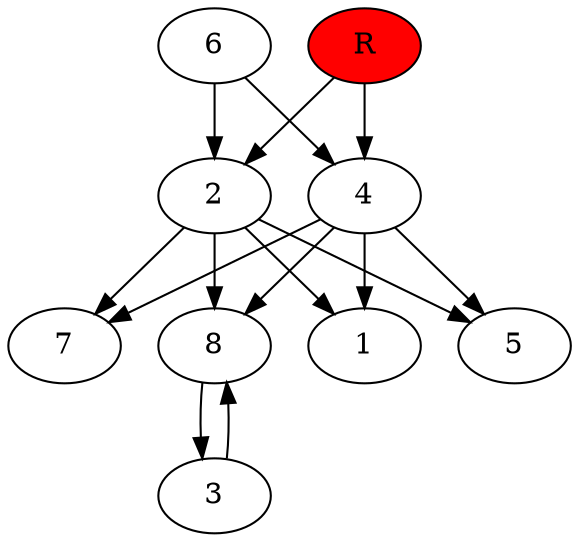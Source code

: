 digraph prb36866 {
	1
	2
	3
	4
	5
	6
	7
	8
	R [fillcolor="#ff0000" style=filled]
	2 -> 1
	2 -> 5
	2 -> 7
	2 -> 8
	3 -> 8
	4 -> 1
	4 -> 5
	4 -> 7
	4 -> 8
	6 -> 2
	6 -> 4
	8 -> 3
	R -> 2
	R -> 4
}

